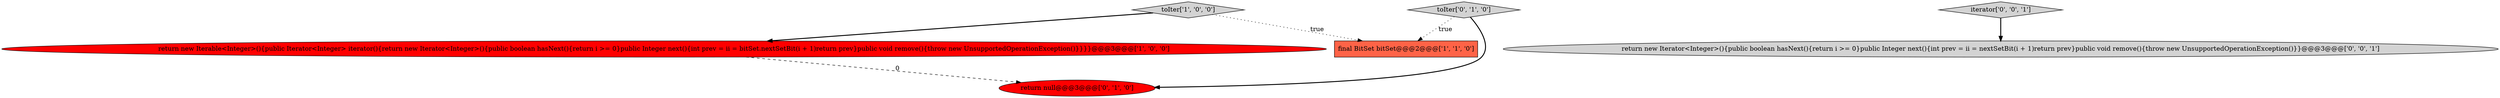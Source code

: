 digraph {
2 [style = filled, label = "toIter['1', '0', '0']", fillcolor = lightgray, shape = diamond image = "AAA0AAABBB1BBB"];
3 [style = filled, label = "return null@@@3@@@['0', '1', '0']", fillcolor = red, shape = ellipse image = "AAA1AAABBB2BBB"];
1 [style = filled, label = "final BitSet bitSet@@@2@@@['1', '1', '0']", fillcolor = tomato, shape = box image = "AAA0AAABBB1BBB"];
6 [style = filled, label = "return new Iterator<Integer>(){public boolean hasNext(){return i >= 0}public Integer next(){int prev = ii = nextSetBit(i + 1)return prev}public void remove(){throw new UnsupportedOperationException()}}@@@3@@@['0', '0', '1']", fillcolor = lightgray, shape = ellipse image = "AAA0AAABBB3BBB"];
5 [style = filled, label = "iterator['0', '0', '1']", fillcolor = lightgray, shape = diamond image = "AAA0AAABBB3BBB"];
0 [style = filled, label = "return new Iterable<Integer>(){public Iterator<Integer> iterator(){return new Iterator<Integer>(){public boolean hasNext(){return i >= 0}public Integer next(){int prev = ii = bitSet.nextSetBit(i + 1)return prev}public void remove(){throw new UnsupportedOperationException()}}}}@@@3@@@['1', '0', '0']", fillcolor = red, shape = ellipse image = "AAA1AAABBB1BBB"];
4 [style = filled, label = "toIter['0', '1', '0']", fillcolor = lightgray, shape = diamond image = "AAA0AAABBB2BBB"];
4->3 [style = bold, label=""];
2->0 [style = bold, label=""];
0->3 [style = dashed, label="0"];
5->6 [style = bold, label=""];
4->1 [style = dotted, label="true"];
2->1 [style = dotted, label="true"];
}
